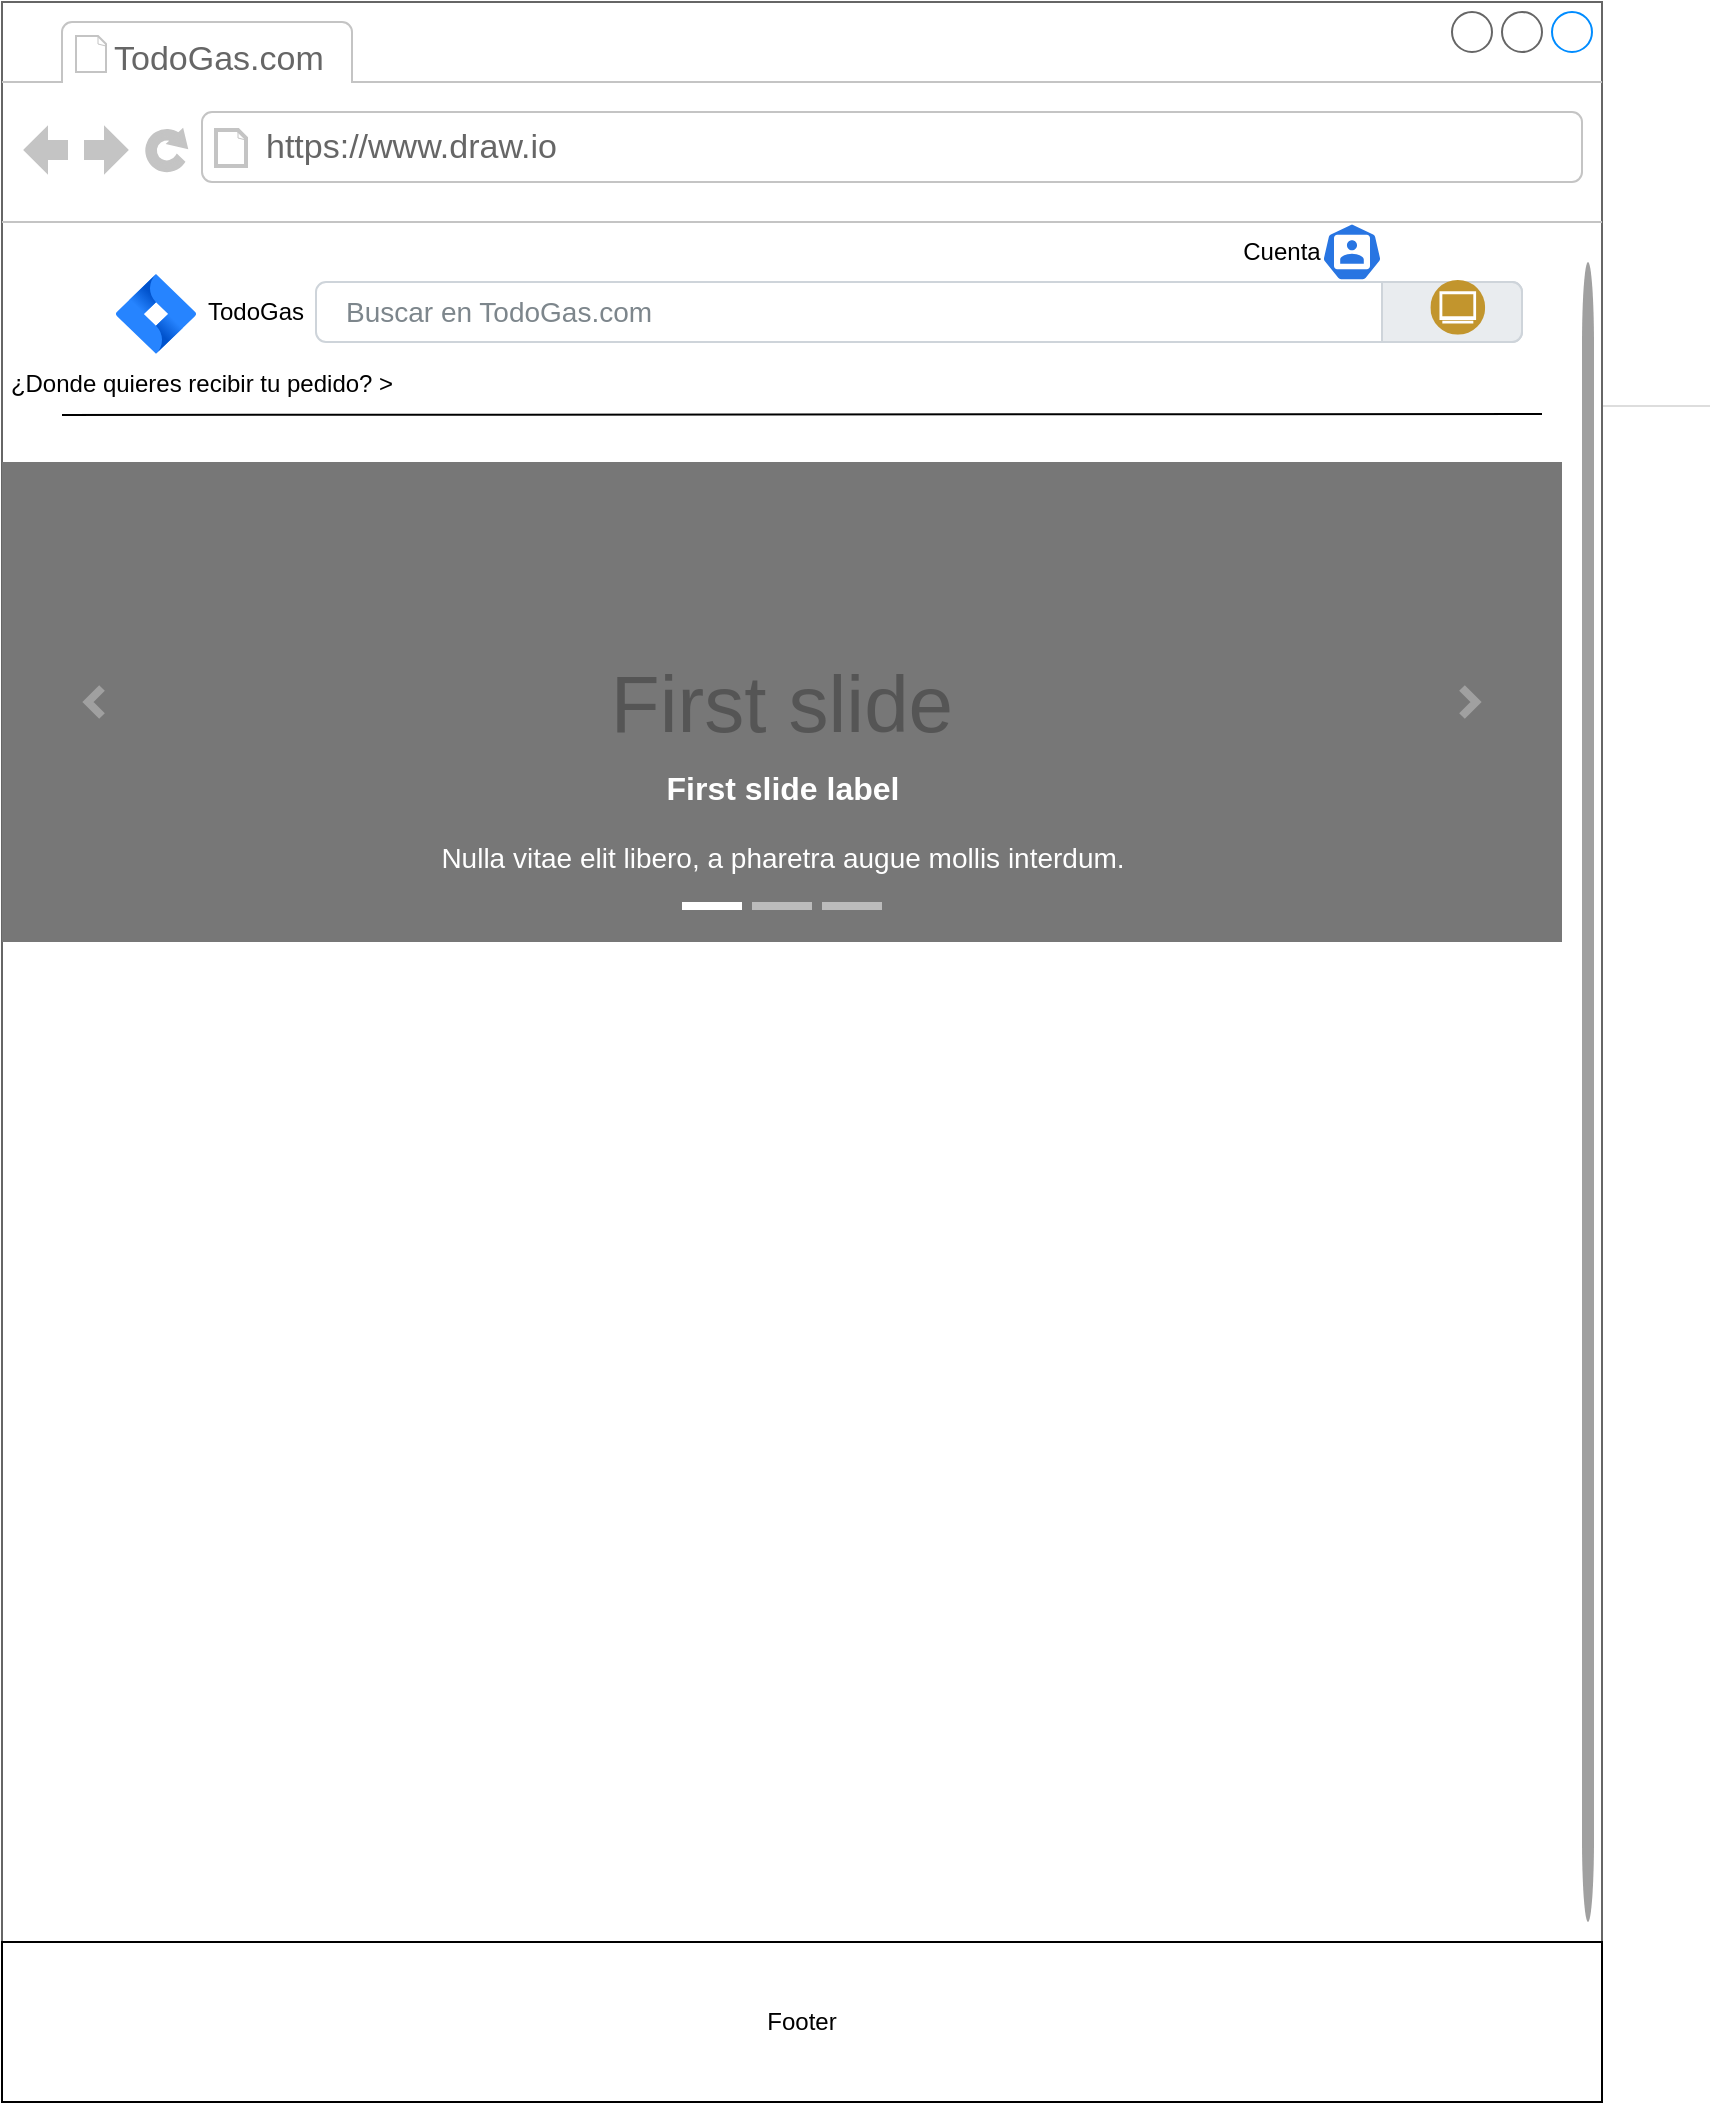 <mxfile version="20.3.0" type="device"><diagram id="2wn6MExmTU8bz8ukQ-6y" name="Página-1"><mxGraphModel dx="2370" dy="1310" grid="1" gridSize="10" guides="1" tooltips="1" connect="1" arrows="1" fold="1" page="1" pageScale="1" pageWidth="827" pageHeight="1169" math="0" shadow="0"><root><mxCell id="0"/><mxCell id="1" parent="0"/><mxCell id="g4PiWzgVKWz-yOtiFbae-10" value="" style="shape=line;strokeColor=#dddddd;" vertex="1" parent="1"><mxGeometry x="214" y="237" width="700" height="10" as="geometry"/></mxCell><mxCell id="g4PiWzgVKWz-yOtiFbae-13" value="" style="strokeWidth=1;shadow=0;dashed=0;align=center;html=1;shape=mxgraph.mockup.containers.browserWindow;rSize=0;strokeColor=#666666;strokeColor2=#008cff;strokeColor3=#c4c4c4;mainText=,;recursiveResize=0;" vertex="1" parent="1"><mxGeometry x="60" y="40" width="800" height="1050" as="geometry"/></mxCell><mxCell id="g4PiWzgVKWz-yOtiFbae-14" value="TodoGas.com" style="strokeWidth=1;shadow=0;dashed=0;align=center;html=1;shape=mxgraph.mockup.containers.anchor;fontSize=17;fontColor=#666666;align=left;" vertex="1" parent="g4PiWzgVKWz-yOtiFbae-13"><mxGeometry x="54.2" y="20" width="110" height="18" as="geometry"/></mxCell><mxCell id="g4PiWzgVKWz-yOtiFbae-15" value="https://www.draw.io" style="strokeWidth=1;shadow=0;dashed=0;align=center;html=1;shape=mxgraph.mockup.containers.anchor;rSize=0;fontSize=17;fontColor=#666666;align=left;" vertex="1" parent="g4PiWzgVKWz-yOtiFbae-13"><mxGeometry x="130" y="60" width="250" height="26" as="geometry"/></mxCell><mxCell id="g4PiWzgVKWz-yOtiFbae-17" value="" style="image;image=img/lib/atlassian/Jira_Software_Logo.svg;" vertex="1" parent="g4PiWzgVKWz-yOtiFbae-13"><mxGeometry x="57" y="136" width="40" height="40" as="geometry"/></mxCell><mxCell id="g4PiWzgVKWz-yOtiFbae-18" value="Buscar en TodoGas.com" style="html=1;shadow=0;dashed=0;shape=mxgraph.bootstrap.rrect;rSize=5;strokeColor=#CED4DA;html=1;whiteSpace=wrap;fillColor=#FFFFFF;fontColor=#7D868C;align=left;spacingLeft=0;spacing=15;fontSize=14;" vertex="1" parent="g4PiWzgVKWz-yOtiFbae-13"><mxGeometry x="157" y="140" width="603" height="30" as="geometry"/></mxCell><mxCell id="g4PiWzgVKWz-yOtiFbae-19" value="" style="html=1;shadow=0;dashed=0;shape=mxgraph.bootstrap.rightButton;strokeColor=inherit;gradientColor=inherit;fontColor=inherit;fillColor=#E9ECEF;rSize=5;perimeter=none;whiteSpace=wrap;resizeHeight=1;fontSize=14;" vertex="1" parent="g4PiWzgVKWz-yOtiFbae-18"><mxGeometry x="1" width="70" height="30" relative="1" as="geometry"><mxPoint x="-70" as="offset"/></mxGeometry></mxCell><mxCell id="g4PiWzgVKWz-yOtiFbae-20" value="" style="aspect=fixed;perimeter=ellipsePerimeter;html=1;align=center;shadow=0;dashed=0;fontColor=#4277BB;labelBackgroundColor=#ffffff;fontSize=12;spacingTop=3;image;image=img/lib/ibm/users/browser.svg;" vertex="1" parent="g4PiWzgVKWz-yOtiFbae-18"><mxGeometry x="557.187" y="-1" width="27.417" height="27.417" as="geometry"/></mxCell><mxCell id="g4PiWzgVKWz-yOtiFbae-21" value="¿Donde quieres recibir tu pedido? &amp;gt;" style="text;html=1;strokeColor=none;fillColor=none;align=center;verticalAlign=middle;whiteSpace=wrap;rounded=0;" vertex="1" parent="g4PiWzgVKWz-yOtiFbae-13"><mxGeometry y="176" width="200" height="30" as="geometry"/></mxCell><mxCell id="g4PiWzgVKWz-yOtiFbae-22" value="TodoGas" style="text;html=1;strokeColor=none;fillColor=none;align=center;verticalAlign=middle;whiteSpace=wrap;rounded=0;" vertex="1" parent="g4PiWzgVKWz-yOtiFbae-13"><mxGeometry x="97" y="140" width="60" height="30" as="geometry"/></mxCell><mxCell id="g4PiWzgVKWz-yOtiFbae-23" value="" style="shape=image;html=1;verticalAlign=top;verticalLabelPosition=bottom;labelBackgroundColor=#ffffff;imageAspect=0;aspect=fixed;image=https://cdn4.iconfinder.com/data/icons/essential-app-2/16/burger-menu-more-panel-128.png" vertex="1" parent="g4PiWzgVKWz-yOtiFbae-13"><mxGeometry x="17" y="146" width="24" height="24" as="geometry"/></mxCell><mxCell id="g4PiWzgVKWz-yOtiFbae-27" value="" style="sketch=0;html=1;dashed=0;whitespace=wrap;fillColor=#2875E2;strokeColor=#ffffff;points=[[0.005,0.63,0],[0.1,0.2,0],[0.9,0.2,0],[0.5,0,0],[0.995,0.63,0],[0.72,0.99,0],[0.5,1,0],[0.28,0.99,0]];shape=mxgraph.kubernetes.icon;prIcon=user" vertex="1" parent="g4PiWzgVKWz-yOtiFbae-13"><mxGeometry x="660" y="110" width="30" height="30" as="geometry"/></mxCell><mxCell id="g4PiWzgVKWz-yOtiFbae-28" value="Cuenta" style="text;html=1;strokeColor=none;fillColor=none;align=center;verticalAlign=middle;whiteSpace=wrap;rounded=0;" vertex="1" parent="g4PiWzgVKWz-yOtiFbae-13"><mxGeometry x="610" y="110" width="60" height="30" as="geometry"/></mxCell><mxCell id="g4PiWzgVKWz-yOtiFbae-29" value="" style="shape=image;html=1;verticalAlign=top;verticalLabelPosition=bottom;labelBackgroundColor=#ffffff;imageAspect=0;aspect=fixed;image=https://cdn1.iconfinder.com/data/icons/ionicons-outline-vol-2/512/notifications-outline-128.png" vertex="1" parent="g4PiWzgVKWz-yOtiFbae-13"><mxGeometry x="694" y="113" width="25" height="25" as="geometry"/></mxCell><mxCell id="g4PiWzgVKWz-yOtiFbae-30" value="" style="shape=image;html=1;verticalAlign=top;verticalLabelPosition=bottom;labelBackgroundColor=#ffffff;imageAspect=0;aspect=fixed;image=https://cdn0.iconfinder.com/data/icons/phosphor-regular-vol-4/256/shopping-cart-128.png" vertex="1" parent="g4PiWzgVKWz-yOtiFbae-13"><mxGeometry x="720" y="110" width="30" height="30" as="geometry"/></mxCell><mxCell id="g4PiWzgVKWz-yOtiFbae-33" value="First slide" style="html=1;shadow=0;dashed=0;strokeColor=none;strokeWidth=1;fillColor=#777777;fontColor=#555555;whiteSpace=wrap;align=center;verticalAlign=middle;fontStyle=0;fontSize=40;" vertex="1" parent="g4PiWzgVKWz-yOtiFbae-13"><mxGeometry y="230" width="780" height="240" as="geometry"/></mxCell><mxCell id="g4PiWzgVKWz-yOtiFbae-34" value="" style="html=1;verticalLabelPosition=bottom;labelBackgroundColor=#ffffff;verticalAlign=top;shadow=0;dashed=0;strokeWidth=4;shape=mxgraph.ios7.misc.more;strokeColor=#a0a0a0;" vertex="1" parent="g4PiWzgVKWz-yOtiFbae-33"><mxGeometry x="1" y="0.5" width="7" height="14" relative="1" as="geometry"><mxPoint x="-50" y="-7" as="offset"/></mxGeometry></mxCell><mxCell id="g4PiWzgVKWz-yOtiFbae-35" value="" style="flipH=1;html=1;verticalLabelPosition=bottom;labelBackgroundColor=#ffffff;verticalAlign=top;shadow=0;dashed=0;strokeWidth=4;shape=mxgraph.ios7.misc.more;strokeColor=#a0a0a0;" vertex="1" parent="g4PiWzgVKWz-yOtiFbae-33"><mxGeometry y="0.5" width="7" height="14" relative="1" as="geometry"><mxPoint x="43" y="-7" as="offset"/></mxGeometry></mxCell><mxCell id="g4PiWzgVKWz-yOtiFbae-36" value="" style="html=1;shadow=0;strokeColor=none;fillColor=#ffffff;" vertex="1" parent="g4PiWzgVKWz-yOtiFbae-33"><mxGeometry x="0.5" y="1" width="30" height="4" relative="1" as="geometry"><mxPoint x="-50" y="-20" as="offset"/></mxGeometry></mxCell><mxCell id="g4PiWzgVKWz-yOtiFbae-37" value="" style="html=1;shadow=0;strokeColor=none;fillColor=#BBBBBB;" vertex="1" parent="g4PiWzgVKWz-yOtiFbae-33"><mxGeometry x="0.5" y="1" width="30" height="4" relative="1" as="geometry"><mxPoint x="-15" y="-20" as="offset"/></mxGeometry></mxCell><mxCell id="g4PiWzgVKWz-yOtiFbae-38" value="" style="html=1;shadow=0;strokeColor=none;fillColor=#BBBBBB;" vertex="1" parent="g4PiWzgVKWz-yOtiFbae-33"><mxGeometry x="0.5" y="1" width="30" height="4" relative="1" as="geometry"><mxPoint x="20" y="-20" as="offset"/></mxGeometry></mxCell><mxCell id="g4PiWzgVKWz-yOtiFbae-39" value="&lt;font style=&quot;font-size: 16px&quot;&gt;&lt;b&gt;First slide label&lt;/b&gt;&lt;/font&gt;&lt;br style=&quot;font-size: 14px&quot;&gt;&lt;br style=&quot;font-size: 14px&quot;&gt;Nulla vitae elit libero, a pharetra augue mollis interdum." style="html=1;shadow=0;strokeColor=none;fillColor=none;resizeWidth=1;fontColor=#FFFFFF;fontSize=14;" vertex="1" parent="g4PiWzgVKWz-yOtiFbae-33"><mxGeometry y="1" width="780" height="60" relative="1" as="geometry"><mxPoint y="-90" as="offset"/></mxGeometry></mxCell><mxCell id="g4PiWzgVKWz-yOtiFbae-40" value="Footer" style="shape=rect;dashed=0;shadow=0;html=1;whiteSpace=wrap;" vertex="1" parent="g4PiWzgVKWz-yOtiFbae-13"><mxGeometry y="970" width="800" height="80" as="geometry"/></mxCell><mxCell id="g4PiWzgVKWz-yOtiFbae-41" value="" style="html=1;verticalLabelPosition=bottom;labelBackgroundColor=#ffffff;verticalAlign=top;shadow=0;dashed=0;strokeWidth=2;shape=mxgraph.ios7.misc.scroll_(vertical);fillColor=#a0a0a0;" vertex="1" parent="g4PiWzgVKWz-yOtiFbae-13"><mxGeometry x="790" y="130" width="6" height="830" as="geometry"/></mxCell><mxCell id="g4PiWzgVKWz-yOtiFbae-16" value="" style="endArrow=none;html=1;rounded=0;" edge="1" parent="g4PiWzgVKWz-yOtiFbae-13"><mxGeometry width="50" height="50" relative="1" as="geometry"><mxPoint x="30" y="206.45" as="sourcePoint"/><mxPoint x="770" y="206" as="targetPoint"/></mxGeometry></mxCell></root></mxGraphModel></diagram></mxfile>